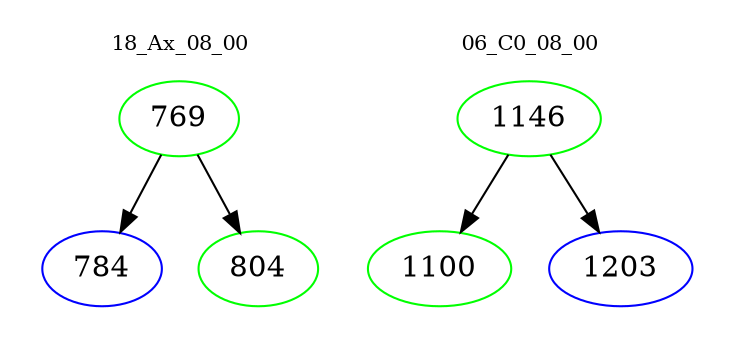 digraph{
subgraph cluster_0 {
color = white
label = "18_Ax_08_00";
fontsize=10;
T0_769 [label="769", color="green"]
T0_769 -> T0_784 [color="black"]
T0_784 [label="784", color="blue"]
T0_769 -> T0_804 [color="black"]
T0_804 [label="804", color="green"]
}
subgraph cluster_1 {
color = white
label = "06_C0_08_00";
fontsize=10;
T1_1146 [label="1146", color="green"]
T1_1146 -> T1_1100 [color="black"]
T1_1100 [label="1100", color="green"]
T1_1146 -> T1_1203 [color="black"]
T1_1203 [label="1203", color="blue"]
}
}
